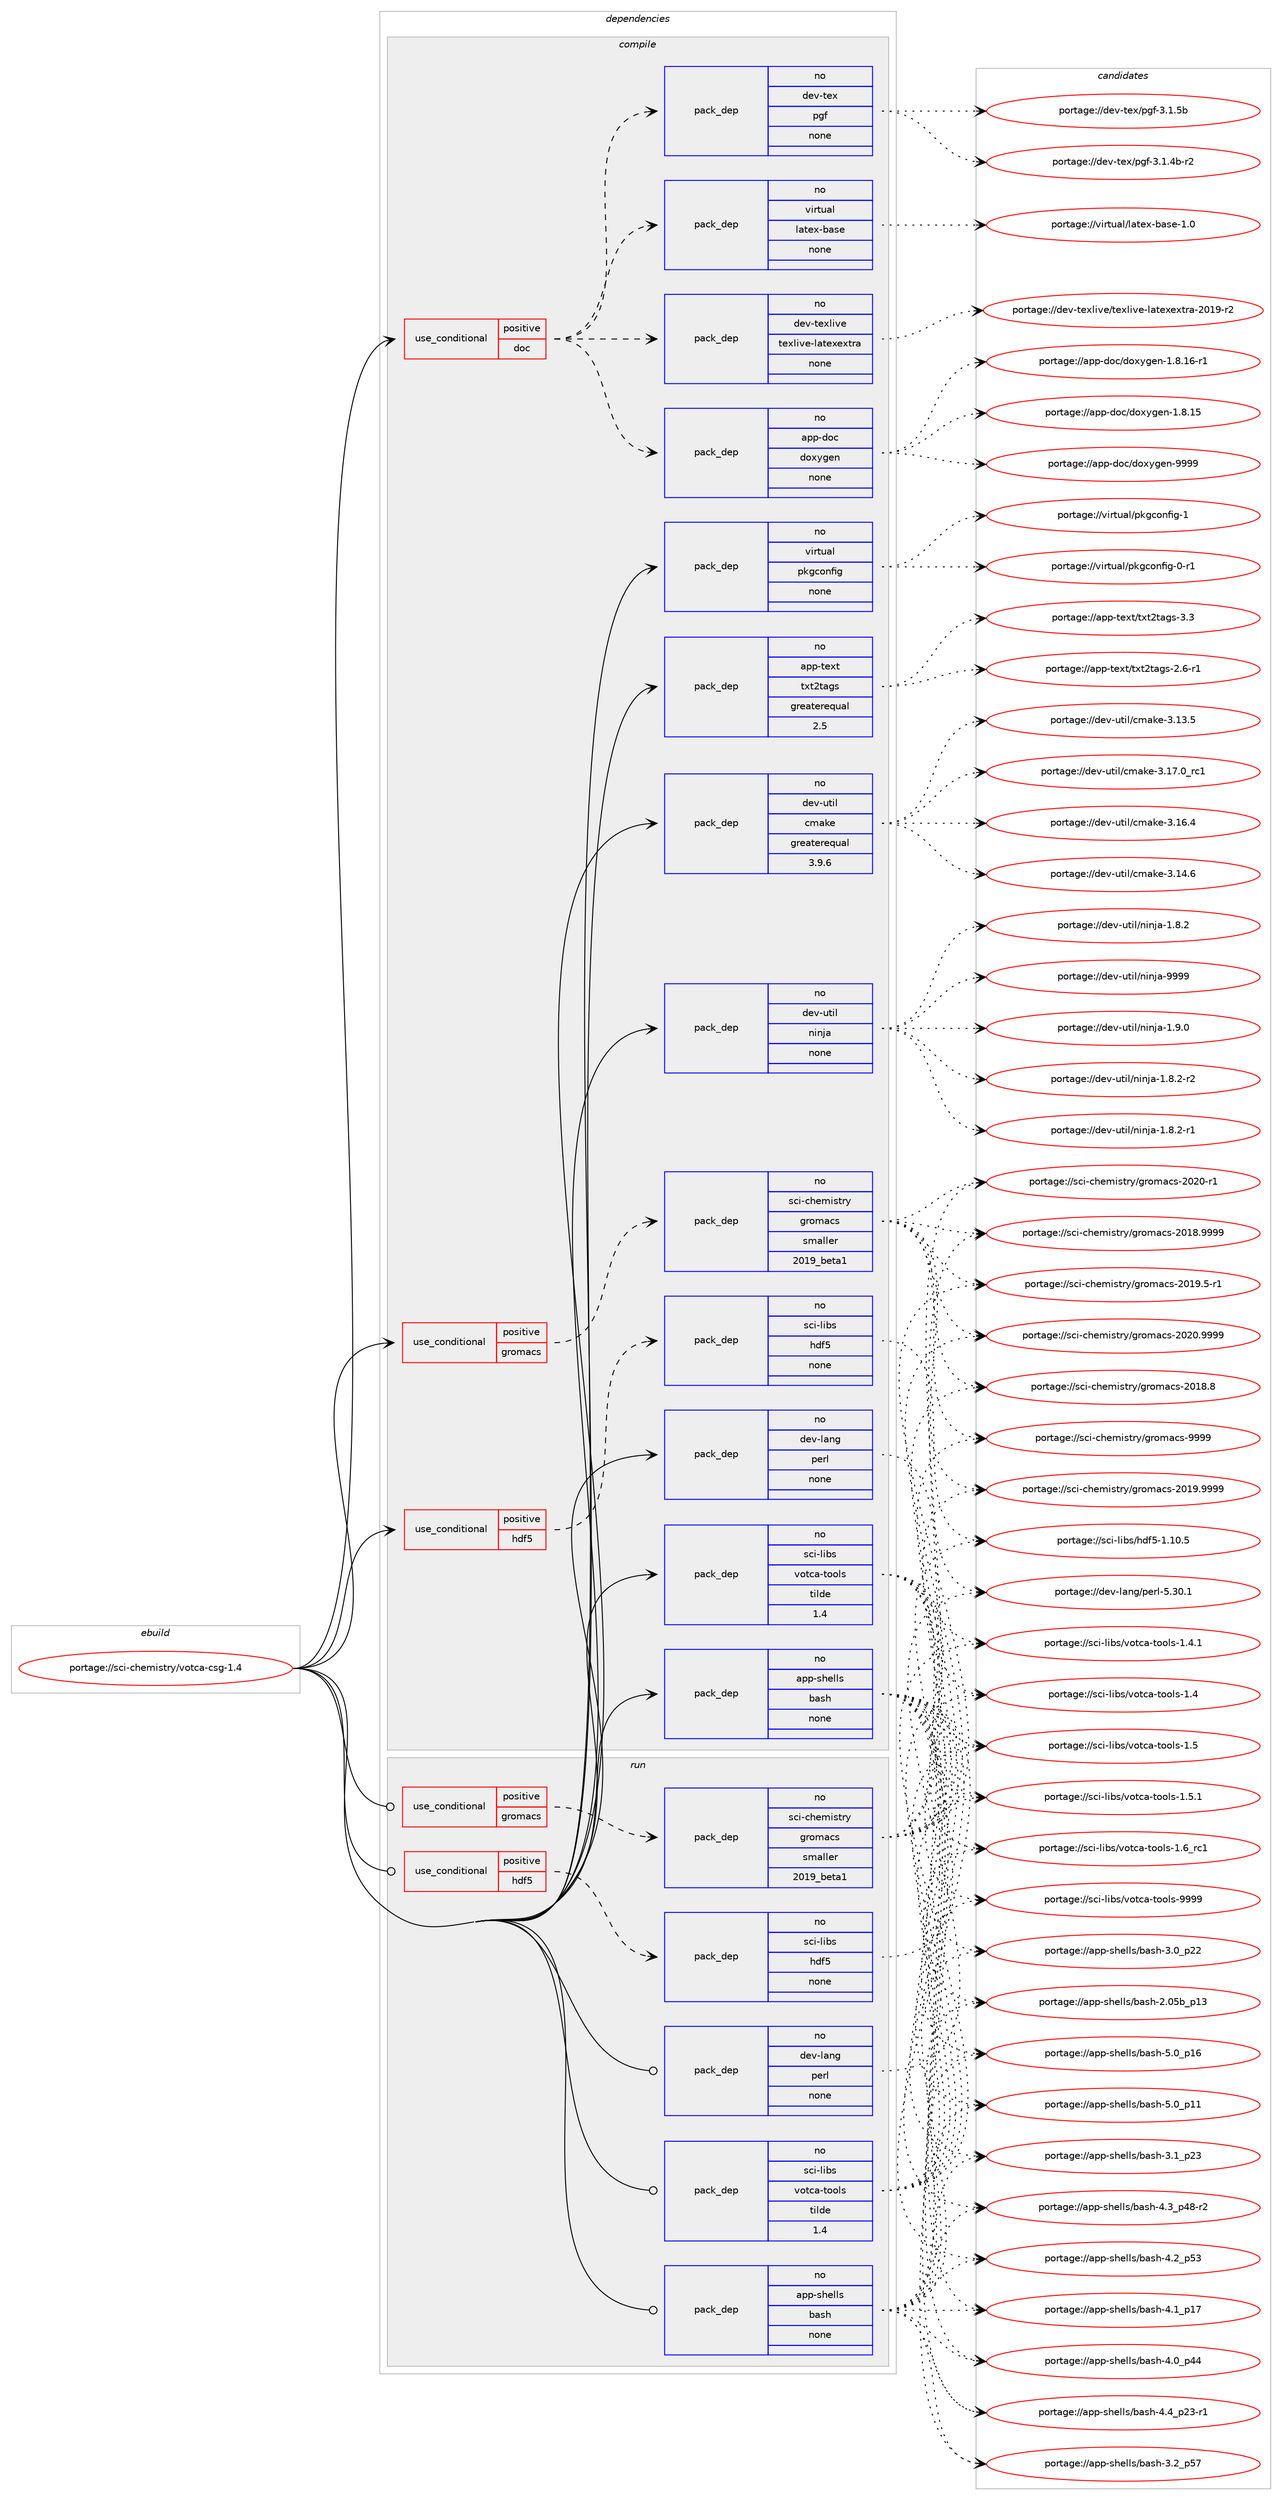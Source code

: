 digraph prolog {

# *************
# Graph options
# *************

newrank=true;
concentrate=true;
compound=true;
graph [rankdir=LR,fontname=Helvetica,fontsize=10,ranksep=1.5];#, ranksep=2.5, nodesep=0.2];
edge  [arrowhead=vee];
node  [fontname=Helvetica,fontsize=10];

# **********
# The ebuild
# **********

subgraph cluster_leftcol {
color=gray;
rank=same;
label=<<i>ebuild</i>>;
id [label="portage://sci-chemistry/votca-csg-1.4", color=red, width=4, href="../sci-chemistry/votca-csg-1.4.svg"];
}

# ****************
# The dependencies
# ****************

subgraph cluster_midcol {
color=gray;
label=<<i>dependencies</i>>;
subgraph cluster_compile {
fillcolor="#eeeeee";
style=filled;
label=<<i>compile</i>>;
subgraph cond20219 {
dependency99586 [label=<<TABLE BORDER="0" CELLBORDER="1" CELLSPACING="0" CELLPADDING="4"><TR><TD ROWSPAN="3" CELLPADDING="10">use_conditional</TD></TR><TR><TD>positive</TD></TR><TR><TD>doc</TD></TR></TABLE>>, shape=none, color=red];
subgraph pack77706 {
dependency99587 [label=<<TABLE BORDER="0" CELLBORDER="1" CELLSPACING="0" CELLPADDING="4" WIDTH="220"><TR><TD ROWSPAN="6" CELLPADDING="30">pack_dep</TD></TR><TR><TD WIDTH="110">no</TD></TR><TR><TD>app-doc</TD></TR><TR><TD>doxygen</TD></TR><TR><TD>none</TD></TR><TR><TD></TD></TR></TABLE>>, shape=none, color=blue];
}
dependency99586:e -> dependency99587:w [weight=20,style="dashed",arrowhead="vee"];
subgraph pack77707 {
dependency99588 [label=<<TABLE BORDER="0" CELLBORDER="1" CELLSPACING="0" CELLPADDING="4" WIDTH="220"><TR><TD ROWSPAN="6" CELLPADDING="30">pack_dep</TD></TR><TR><TD WIDTH="110">no</TD></TR><TR><TD>dev-texlive</TD></TR><TR><TD>texlive-latexextra</TD></TR><TR><TD>none</TD></TR><TR><TD></TD></TR></TABLE>>, shape=none, color=blue];
}
dependency99586:e -> dependency99588:w [weight=20,style="dashed",arrowhead="vee"];
subgraph pack77708 {
dependency99589 [label=<<TABLE BORDER="0" CELLBORDER="1" CELLSPACING="0" CELLPADDING="4" WIDTH="220"><TR><TD ROWSPAN="6" CELLPADDING="30">pack_dep</TD></TR><TR><TD WIDTH="110">no</TD></TR><TR><TD>virtual</TD></TR><TR><TD>latex-base</TD></TR><TR><TD>none</TD></TR><TR><TD></TD></TR></TABLE>>, shape=none, color=blue];
}
dependency99586:e -> dependency99589:w [weight=20,style="dashed",arrowhead="vee"];
subgraph pack77709 {
dependency99590 [label=<<TABLE BORDER="0" CELLBORDER="1" CELLSPACING="0" CELLPADDING="4" WIDTH="220"><TR><TD ROWSPAN="6" CELLPADDING="30">pack_dep</TD></TR><TR><TD WIDTH="110">no</TD></TR><TR><TD>dev-tex</TD></TR><TR><TD>pgf</TD></TR><TR><TD>none</TD></TR><TR><TD></TD></TR></TABLE>>, shape=none, color=blue];
}
dependency99586:e -> dependency99590:w [weight=20,style="dashed",arrowhead="vee"];
}
id:e -> dependency99586:w [weight=20,style="solid",arrowhead="vee"];
subgraph cond20220 {
dependency99591 [label=<<TABLE BORDER="0" CELLBORDER="1" CELLSPACING="0" CELLPADDING="4"><TR><TD ROWSPAN="3" CELLPADDING="10">use_conditional</TD></TR><TR><TD>positive</TD></TR><TR><TD>gromacs</TD></TR></TABLE>>, shape=none, color=red];
subgraph pack77710 {
dependency99592 [label=<<TABLE BORDER="0" CELLBORDER="1" CELLSPACING="0" CELLPADDING="4" WIDTH="220"><TR><TD ROWSPAN="6" CELLPADDING="30">pack_dep</TD></TR><TR><TD WIDTH="110">no</TD></TR><TR><TD>sci-chemistry</TD></TR><TR><TD>gromacs</TD></TR><TR><TD>smaller</TD></TR><TR><TD>2019_beta1</TD></TR></TABLE>>, shape=none, color=blue];
}
dependency99591:e -> dependency99592:w [weight=20,style="dashed",arrowhead="vee"];
}
id:e -> dependency99591:w [weight=20,style="solid",arrowhead="vee"];
subgraph cond20221 {
dependency99593 [label=<<TABLE BORDER="0" CELLBORDER="1" CELLSPACING="0" CELLPADDING="4"><TR><TD ROWSPAN="3" CELLPADDING="10">use_conditional</TD></TR><TR><TD>positive</TD></TR><TR><TD>hdf5</TD></TR></TABLE>>, shape=none, color=red];
subgraph pack77711 {
dependency99594 [label=<<TABLE BORDER="0" CELLBORDER="1" CELLSPACING="0" CELLPADDING="4" WIDTH="220"><TR><TD ROWSPAN="6" CELLPADDING="30">pack_dep</TD></TR><TR><TD WIDTH="110">no</TD></TR><TR><TD>sci-libs</TD></TR><TR><TD>hdf5</TD></TR><TR><TD>none</TD></TR><TR><TD></TD></TR></TABLE>>, shape=none, color=blue];
}
dependency99593:e -> dependency99594:w [weight=20,style="dashed",arrowhead="vee"];
}
id:e -> dependency99593:w [weight=20,style="solid",arrowhead="vee"];
subgraph pack77712 {
dependency99595 [label=<<TABLE BORDER="0" CELLBORDER="1" CELLSPACING="0" CELLPADDING="4" WIDTH="220"><TR><TD ROWSPAN="6" CELLPADDING="30">pack_dep</TD></TR><TR><TD WIDTH="110">no</TD></TR><TR><TD>app-shells</TD></TR><TR><TD>bash</TD></TR><TR><TD>none</TD></TR><TR><TD></TD></TR></TABLE>>, shape=none, color=blue];
}
id:e -> dependency99595:w [weight=20,style="solid",arrowhead="vee"];
subgraph pack77713 {
dependency99596 [label=<<TABLE BORDER="0" CELLBORDER="1" CELLSPACING="0" CELLPADDING="4" WIDTH="220"><TR><TD ROWSPAN="6" CELLPADDING="30">pack_dep</TD></TR><TR><TD WIDTH="110">no</TD></TR><TR><TD>app-text</TD></TR><TR><TD>txt2tags</TD></TR><TR><TD>greaterequal</TD></TR><TR><TD>2.5</TD></TR></TABLE>>, shape=none, color=blue];
}
id:e -> dependency99596:w [weight=20,style="solid",arrowhead="vee"];
subgraph pack77714 {
dependency99597 [label=<<TABLE BORDER="0" CELLBORDER="1" CELLSPACING="0" CELLPADDING="4" WIDTH="220"><TR><TD ROWSPAN="6" CELLPADDING="30">pack_dep</TD></TR><TR><TD WIDTH="110">no</TD></TR><TR><TD>dev-lang</TD></TR><TR><TD>perl</TD></TR><TR><TD>none</TD></TR><TR><TD></TD></TR></TABLE>>, shape=none, color=blue];
}
id:e -> dependency99597:w [weight=20,style="solid",arrowhead="vee"];
subgraph pack77715 {
dependency99598 [label=<<TABLE BORDER="0" CELLBORDER="1" CELLSPACING="0" CELLPADDING="4" WIDTH="220"><TR><TD ROWSPAN="6" CELLPADDING="30">pack_dep</TD></TR><TR><TD WIDTH="110">no</TD></TR><TR><TD>dev-util</TD></TR><TR><TD>cmake</TD></TR><TR><TD>greaterequal</TD></TR><TR><TD>3.9.6</TD></TR></TABLE>>, shape=none, color=blue];
}
id:e -> dependency99598:w [weight=20,style="solid",arrowhead="vee"];
subgraph pack77716 {
dependency99599 [label=<<TABLE BORDER="0" CELLBORDER="1" CELLSPACING="0" CELLPADDING="4" WIDTH="220"><TR><TD ROWSPAN="6" CELLPADDING="30">pack_dep</TD></TR><TR><TD WIDTH="110">no</TD></TR><TR><TD>dev-util</TD></TR><TR><TD>ninja</TD></TR><TR><TD>none</TD></TR><TR><TD></TD></TR></TABLE>>, shape=none, color=blue];
}
id:e -> dependency99599:w [weight=20,style="solid",arrowhead="vee"];
subgraph pack77717 {
dependency99600 [label=<<TABLE BORDER="0" CELLBORDER="1" CELLSPACING="0" CELLPADDING="4" WIDTH="220"><TR><TD ROWSPAN="6" CELLPADDING="30">pack_dep</TD></TR><TR><TD WIDTH="110">no</TD></TR><TR><TD>sci-libs</TD></TR><TR><TD>votca-tools</TD></TR><TR><TD>tilde</TD></TR><TR><TD>1.4</TD></TR></TABLE>>, shape=none, color=blue];
}
id:e -> dependency99600:w [weight=20,style="solid",arrowhead="vee"];
subgraph pack77718 {
dependency99601 [label=<<TABLE BORDER="0" CELLBORDER="1" CELLSPACING="0" CELLPADDING="4" WIDTH="220"><TR><TD ROWSPAN="6" CELLPADDING="30">pack_dep</TD></TR><TR><TD WIDTH="110">no</TD></TR><TR><TD>virtual</TD></TR><TR><TD>pkgconfig</TD></TR><TR><TD>none</TD></TR><TR><TD></TD></TR></TABLE>>, shape=none, color=blue];
}
id:e -> dependency99601:w [weight=20,style="solid",arrowhead="vee"];
}
subgraph cluster_compileandrun {
fillcolor="#eeeeee";
style=filled;
label=<<i>compile and run</i>>;
}
subgraph cluster_run {
fillcolor="#eeeeee";
style=filled;
label=<<i>run</i>>;
subgraph cond20222 {
dependency99602 [label=<<TABLE BORDER="0" CELLBORDER="1" CELLSPACING="0" CELLPADDING="4"><TR><TD ROWSPAN="3" CELLPADDING="10">use_conditional</TD></TR><TR><TD>positive</TD></TR><TR><TD>gromacs</TD></TR></TABLE>>, shape=none, color=red];
subgraph pack77719 {
dependency99603 [label=<<TABLE BORDER="0" CELLBORDER="1" CELLSPACING="0" CELLPADDING="4" WIDTH="220"><TR><TD ROWSPAN="6" CELLPADDING="30">pack_dep</TD></TR><TR><TD WIDTH="110">no</TD></TR><TR><TD>sci-chemistry</TD></TR><TR><TD>gromacs</TD></TR><TR><TD>smaller</TD></TR><TR><TD>2019_beta1</TD></TR></TABLE>>, shape=none, color=blue];
}
dependency99602:e -> dependency99603:w [weight=20,style="dashed",arrowhead="vee"];
}
id:e -> dependency99602:w [weight=20,style="solid",arrowhead="odot"];
subgraph cond20223 {
dependency99604 [label=<<TABLE BORDER="0" CELLBORDER="1" CELLSPACING="0" CELLPADDING="4"><TR><TD ROWSPAN="3" CELLPADDING="10">use_conditional</TD></TR><TR><TD>positive</TD></TR><TR><TD>hdf5</TD></TR></TABLE>>, shape=none, color=red];
subgraph pack77720 {
dependency99605 [label=<<TABLE BORDER="0" CELLBORDER="1" CELLSPACING="0" CELLPADDING="4" WIDTH="220"><TR><TD ROWSPAN="6" CELLPADDING="30">pack_dep</TD></TR><TR><TD WIDTH="110">no</TD></TR><TR><TD>sci-libs</TD></TR><TR><TD>hdf5</TD></TR><TR><TD>none</TD></TR><TR><TD></TD></TR></TABLE>>, shape=none, color=blue];
}
dependency99604:e -> dependency99605:w [weight=20,style="dashed",arrowhead="vee"];
}
id:e -> dependency99604:w [weight=20,style="solid",arrowhead="odot"];
subgraph pack77721 {
dependency99606 [label=<<TABLE BORDER="0" CELLBORDER="1" CELLSPACING="0" CELLPADDING="4" WIDTH="220"><TR><TD ROWSPAN="6" CELLPADDING="30">pack_dep</TD></TR><TR><TD WIDTH="110">no</TD></TR><TR><TD>app-shells</TD></TR><TR><TD>bash</TD></TR><TR><TD>none</TD></TR><TR><TD></TD></TR></TABLE>>, shape=none, color=blue];
}
id:e -> dependency99606:w [weight=20,style="solid",arrowhead="odot"];
subgraph pack77722 {
dependency99607 [label=<<TABLE BORDER="0" CELLBORDER="1" CELLSPACING="0" CELLPADDING="4" WIDTH="220"><TR><TD ROWSPAN="6" CELLPADDING="30">pack_dep</TD></TR><TR><TD WIDTH="110">no</TD></TR><TR><TD>dev-lang</TD></TR><TR><TD>perl</TD></TR><TR><TD>none</TD></TR><TR><TD></TD></TR></TABLE>>, shape=none, color=blue];
}
id:e -> dependency99607:w [weight=20,style="solid",arrowhead="odot"];
subgraph pack77723 {
dependency99608 [label=<<TABLE BORDER="0" CELLBORDER="1" CELLSPACING="0" CELLPADDING="4" WIDTH="220"><TR><TD ROWSPAN="6" CELLPADDING="30">pack_dep</TD></TR><TR><TD WIDTH="110">no</TD></TR><TR><TD>sci-libs</TD></TR><TR><TD>votca-tools</TD></TR><TR><TD>tilde</TD></TR><TR><TD>1.4</TD></TR></TABLE>>, shape=none, color=blue];
}
id:e -> dependency99608:w [weight=20,style="solid",arrowhead="odot"];
}
}

# **************
# The candidates
# **************

subgraph cluster_choices {
rank=same;
color=gray;
label=<<i>candidates</i>>;

subgraph choice77706 {
color=black;
nodesep=1;
choice971121124510011199471001111201211031011104557575757 [label="portage://app-doc/doxygen-9999", color=red, width=4,href="../app-doc/doxygen-9999.svg"];
choice97112112451001119947100111120121103101110454946564649544511449 [label="portage://app-doc/doxygen-1.8.16-r1", color=red, width=4,href="../app-doc/doxygen-1.8.16-r1.svg"];
choice9711211245100111994710011112012110310111045494656464953 [label="portage://app-doc/doxygen-1.8.15", color=red, width=4,href="../app-doc/doxygen-1.8.15.svg"];
dependency99587:e -> choice971121124510011199471001111201211031011104557575757:w [style=dotted,weight="100"];
dependency99587:e -> choice97112112451001119947100111120121103101110454946564649544511449:w [style=dotted,weight="100"];
dependency99587:e -> choice9711211245100111994710011112012110310111045494656464953:w [style=dotted,weight="100"];
}
subgraph choice77707 {
color=black;
nodesep=1;
choice100101118451161011201081051181014711610112010810511810145108971161011201011201161149745504849574511450 [label="portage://dev-texlive/texlive-latexextra-2019-r2", color=red, width=4,href="../dev-texlive/texlive-latexextra-2019-r2.svg"];
dependency99588:e -> choice100101118451161011201081051181014711610112010810511810145108971161011201011201161149745504849574511450:w [style=dotted,weight="100"];
}
subgraph choice77708 {
color=black;
nodesep=1;
choice11810511411611797108471089711610112045989711510145494648 [label="portage://virtual/latex-base-1.0", color=red, width=4,href="../virtual/latex-base-1.0.svg"];
dependency99589:e -> choice11810511411611797108471089711610112045989711510145494648:w [style=dotted,weight="100"];
}
subgraph choice77709 {
color=black;
nodesep=1;
choice100101118451161011204711210310245514649465398 [label="portage://dev-tex/pgf-3.1.5b", color=red, width=4,href="../dev-tex/pgf-3.1.5b.svg"];
choice1001011184511610112047112103102455146494652984511450 [label="portage://dev-tex/pgf-3.1.4b-r2", color=red, width=4,href="../dev-tex/pgf-3.1.4b-r2.svg"];
dependency99590:e -> choice100101118451161011204711210310245514649465398:w [style=dotted,weight="100"];
dependency99590:e -> choice1001011184511610112047112103102455146494652984511450:w [style=dotted,weight="100"];
}
subgraph choice77710 {
color=black;
nodesep=1;
choice1159910545991041011091051151161141214710311411110997991154557575757 [label="portage://sci-chemistry/gromacs-9999", color=red, width=4,href="../sci-chemistry/gromacs-9999.svg"];
choice11599105459910410110910511511611412147103114111109979911545504850484657575757 [label="portage://sci-chemistry/gromacs-2020.9999", color=red, width=4,href="../sci-chemistry/gromacs-2020.9999.svg"];
choice11599105459910410110910511511611412147103114111109979911545504850484511449 [label="portage://sci-chemistry/gromacs-2020-r1", color=red, width=4,href="../sci-chemistry/gromacs-2020-r1.svg"];
choice11599105459910410110910511511611412147103114111109979911545504849574657575757 [label="portage://sci-chemistry/gromacs-2019.9999", color=red, width=4,href="../sci-chemistry/gromacs-2019.9999.svg"];
choice115991054599104101109105115116114121471031141111099799115455048495746534511449 [label="portage://sci-chemistry/gromacs-2019.5-r1", color=red, width=4,href="../sci-chemistry/gromacs-2019.5-r1.svg"];
choice11599105459910410110910511511611412147103114111109979911545504849564657575757 [label="portage://sci-chemistry/gromacs-2018.9999", color=red, width=4,href="../sci-chemistry/gromacs-2018.9999.svg"];
choice11599105459910410110910511511611412147103114111109979911545504849564656 [label="portage://sci-chemistry/gromacs-2018.8", color=red, width=4,href="../sci-chemistry/gromacs-2018.8.svg"];
dependency99592:e -> choice1159910545991041011091051151161141214710311411110997991154557575757:w [style=dotted,weight="100"];
dependency99592:e -> choice11599105459910410110910511511611412147103114111109979911545504850484657575757:w [style=dotted,weight="100"];
dependency99592:e -> choice11599105459910410110910511511611412147103114111109979911545504850484511449:w [style=dotted,weight="100"];
dependency99592:e -> choice11599105459910410110910511511611412147103114111109979911545504849574657575757:w [style=dotted,weight="100"];
dependency99592:e -> choice115991054599104101109105115116114121471031141111099799115455048495746534511449:w [style=dotted,weight="100"];
dependency99592:e -> choice11599105459910410110910511511611412147103114111109979911545504849564657575757:w [style=dotted,weight="100"];
dependency99592:e -> choice11599105459910410110910511511611412147103114111109979911545504849564656:w [style=dotted,weight="100"];
}
subgraph choice77711 {
color=black;
nodesep=1;
choice115991054510810598115471041001025345494649484653 [label="portage://sci-libs/hdf5-1.10.5", color=red, width=4,href="../sci-libs/hdf5-1.10.5.svg"];
dependency99594:e -> choice115991054510810598115471041001025345494649484653:w [style=dotted,weight="100"];
}
subgraph choice77712 {
color=black;
nodesep=1;
choice971121124511510410110810811547989711510445534648951124954 [label="portage://app-shells/bash-5.0_p16", color=red, width=4,href="../app-shells/bash-5.0_p16.svg"];
choice971121124511510410110810811547989711510445534648951124949 [label="portage://app-shells/bash-5.0_p11", color=red, width=4,href="../app-shells/bash-5.0_p11.svg"];
choice9711211245115104101108108115479897115104455246529511250514511449 [label="portage://app-shells/bash-4.4_p23-r1", color=red, width=4,href="../app-shells/bash-4.4_p23-r1.svg"];
choice9711211245115104101108108115479897115104455246519511252564511450 [label="portage://app-shells/bash-4.3_p48-r2", color=red, width=4,href="../app-shells/bash-4.3_p48-r2.svg"];
choice971121124511510410110810811547989711510445524650951125351 [label="portage://app-shells/bash-4.2_p53", color=red, width=4,href="../app-shells/bash-4.2_p53.svg"];
choice971121124511510410110810811547989711510445524649951124955 [label="portage://app-shells/bash-4.1_p17", color=red, width=4,href="../app-shells/bash-4.1_p17.svg"];
choice971121124511510410110810811547989711510445524648951125252 [label="portage://app-shells/bash-4.0_p44", color=red, width=4,href="../app-shells/bash-4.0_p44.svg"];
choice971121124511510410110810811547989711510445514650951125355 [label="portage://app-shells/bash-3.2_p57", color=red, width=4,href="../app-shells/bash-3.2_p57.svg"];
choice971121124511510410110810811547989711510445514649951125051 [label="portage://app-shells/bash-3.1_p23", color=red, width=4,href="../app-shells/bash-3.1_p23.svg"];
choice971121124511510410110810811547989711510445514648951125050 [label="portage://app-shells/bash-3.0_p22", color=red, width=4,href="../app-shells/bash-3.0_p22.svg"];
choice9711211245115104101108108115479897115104455046485398951124951 [label="portage://app-shells/bash-2.05b_p13", color=red, width=4,href="../app-shells/bash-2.05b_p13.svg"];
dependency99595:e -> choice971121124511510410110810811547989711510445534648951124954:w [style=dotted,weight="100"];
dependency99595:e -> choice971121124511510410110810811547989711510445534648951124949:w [style=dotted,weight="100"];
dependency99595:e -> choice9711211245115104101108108115479897115104455246529511250514511449:w [style=dotted,weight="100"];
dependency99595:e -> choice9711211245115104101108108115479897115104455246519511252564511450:w [style=dotted,weight="100"];
dependency99595:e -> choice971121124511510410110810811547989711510445524650951125351:w [style=dotted,weight="100"];
dependency99595:e -> choice971121124511510410110810811547989711510445524649951124955:w [style=dotted,weight="100"];
dependency99595:e -> choice971121124511510410110810811547989711510445524648951125252:w [style=dotted,weight="100"];
dependency99595:e -> choice971121124511510410110810811547989711510445514650951125355:w [style=dotted,weight="100"];
dependency99595:e -> choice971121124511510410110810811547989711510445514649951125051:w [style=dotted,weight="100"];
dependency99595:e -> choice971121124511510410110810811547989711510445514648951125050:w [style=dotted,weight="100"];
dependency99595:e -> choice9711211245115104101108108115479897115104455046485398951124951:w [style=dotted,weight="100"];
}
subgraph choice77713 {
color=black;
nodesep=1;
choice971121124511610112011647116120116501169710311545514651 [label="portage://app-text/txt2tags-3.3", color=red, width=4,href="../app-text/txt2tags-3.3.svg"];
choice9711211245116101120116471161201165011697103115455046544511449 [label="portage://app-text/txt2tags-2.6-r1", color=red, width=4,href="../app-text/txt2tags-2.6-r1.svg"];
dependency99596:e -> choice971121124511610112011647116120116501169710311545514651:w [style=dotted,weight="100"];
dependency99596:e -> choice9711211245116101120116471161201165011697103115455046544511449:w [style=dotted,weight="100"];
}
subgraph choice77714 {
color=black;
nodesep=1;
choice10010111845108971101034711210111410845534651484649 [label="portage://dev-lang/perl-5.30.1", color=red, width=4,href="../dev-lang/perl-5.30.1.svg"];
dependency99597:e -> choice10010111845108971101034711210111410845534651484649:w [style=dotted,weight="100"];
}
subgraph choice77715 {
color=black;
nodesep=1;
choice1001011184511711610510847991099710710145514649554648951149949 [label="portage://dev-util/cmake-3.17.0_rc1", color=red, width=4,href="../dev-util/cmake-3.17.0_rc1.svg"];
choice1001011184511711610510847991099710710145514649544652 [label="portage://dev-util/cmake-3.16.4", color=red, width=4,href="../dev-util/cmake-3.16.4.svg"];
choice1001011184511711610510847991099710710145514649524654 [label="portage://dev-util/cmake-3.14.6", color=red, width=4,href="../dev-util/cmake-3.14.6.svg"];
choice1001011184511711610510847991099710710145514649514653 [label="portage://dev-util/cmake-3.13.5", color=red, width=4,href="../dev-util/cmake-3.13.5.svg"];
dependency99598:e -> choice1001011184511711610510847991099710710145514649554648951149949:w [style=dotted,weight="100"];
dependency99598:e -> choice1001011184511711610510847991099710710145514649544652:w [style=dotted,weight="100"];
dependency99598:e -> choice1001011184511711610510847991099710710145514649524654:w [style=dotted,weight="100"];
dependency99598:e -> choice1001011184511711610510847991099710710145514649514653:w [style=dotted,weight="100"];
}
subgraph choice77716 {
color=black;
nodesep=1;
choice1001011184511711610510847110105110106974557575757 [label="portage://dev-util/ninja-9999", color=red, width=4,href="../dev-util/ninja-9999.svg"];
choice100101118451171161051084711010511010697454946574648 [label="portage://dev-util/ninja-1.9.0", color=red, width=4,href="../dev-util/ninja-1.9.0.svg"];
choice1001011184511711610510847110105110106974549465646504511450 [label="portage://dev-util/ninja-1.8.2-r2", color=red, width=4,href="../dev-util/ninja-1.8.2-r2.svg"];
choice1001011184511711610510847110105110106974549465646504511449 [label="portage://dev-util/ninja-1.8.2-r1", color=red, width=4,href="../dev-util/ninja-1.8.2-r1.svg"];
choice100101118451171161051084711010511010697454946564650 [label="portage://dev-util/ninja-1.8.2", color=red, width=4,href="../dev-util/ninja-1.8.2.svg"];
dependency99599:e -> choice1001011184511711610510847110105110106974557575757:w [style=dotted,weight="100"];
dependency99599:e -> choice100101118451171161051084711010511010697454946574648:w [style=dotted,weight="100"];
dependency99599:e -> choice1001011184511711610510847110105110106974549465646504511450:w [style=dotted,weight="100"];
dependency99599:e -> choice1001011184511711610510847110105110106974549465646504511449:w [style=dotted,weight="100"];
dependency99599:e -> choice100101118451171161051084711010511010697454946564650:w [style=dotted,weight="100"];
}
subgraph choice77717 {
color=black;
nodesep=1;
choice115991054510810598115471181111169997451161111111081154557575757 [label="portage://sci-libs/votca-tools-9999", color=red, width=4,href="../sci-libs/votca-tools-9999.svg"];
choice1159910545108105981154711811111699974511611111110811545494654951149949 [label="portage://sci-libs/votca-tools-1.6_rc1", color=red, width=4,href="../sci-libs/votca-tools-1.6_rc1.svg"];
choice11599105451081059811547118111116999745116111111108115454946534649 [label="portage://sci-libs/votca-tools-1.5.1", color=red, width=4,href="../sci-libs/votca-tools-1.5.1.svg"];
choice1159910545108105981154711811111699974511611111110811545494653 [label="portage://sci-libs/votca-tools-1.5", color=red, width=4,href="../sci-libs/votca-tools-1.5.svg"];
choice11599105451081059811547118111116999745116111111108115454946524649 [label="portage://sci-libs/votca-tools-1.4.1", color=red, width=4,href="../sci-libs/votca-tools-1.4.1.svg"];
choice1159910545108105981154711811111699974511611111110811545494652 [label="portage://sci-libs/votca-tools-1.4", color=red, width=4,href="../sci-libs/votca-tools-1.4.svg"];
dependency99600:e -> choice115991054510810598115471181111169997451161111111081154557575757:w [style=dotted,weight="100"];
dependency99600:e -> choice1159910545108105981154711811111699974511611111110811545494654951149949:w [style=dotted,weight="100"];
dependency99600:e -> choice11599105451081059811547118111116999745116111111108115454946534649:w [style=dotted,weight="100"];
dependency99600:e -> choice1159910545108105981154711811111699974511611111110811545494653:w [style=dotted,weight="100"];
dependency99600:e -> choice11599105451081059811547118111116999745116111111108115454946524649:w [style=dotted,weight="100"];
dependency99600:e -> choice1159910545108105981154711811111699974511611111110811545494652:w [style=dotted,weight="100"];
}
subgraph choice77718 {
color=black;
nodesep=1;
choice1181051141161179710847112107103991111101021051034549 [label="portage://virtual/pkgconfig-1", color=red, width=4,href="../virtual/pkgconfig-1.svg"];
choice11810511411611797108471121071039911111010210510345484511449 [label="portage://virtual/pkgconfig-0-r1", color=red, width=4,href="../virtual/pkgconfig-0-r1.svg"];
dependency99601:e -> choice1181051141161179710847112107103991111101021051034549:w [style=dotted,weight="100"];
dependency99601:e -> choice11810511411611797108471121071039911111010210510345484511449:w [style=dotted,weight="100"];
}
subgraph choice77719 {
color=black;
nodesep=1;
choice1159910545991041011091051151161141214710311411110997991154557575757 [label="portage://sci-chemistry/gromacs-9999", color=red, width=4,href="../sci-chemistry/gromacs-9999.svg"];
choice11599105459910410110910511511611412147103114111109979911545504850484657575757 [label="portage://sci-chemistry/gromacs-2020.9999", color=red, width=4,href="../sci-chemistry/gromacs-2020.9999.svg"];
choice11599105459910410110910511511611412147103114111109979911545504850484511449 [label="portage://sci-chemistry/gromacs-2020-r1", color=red, width=4,href="../sci-chemistry/gromacs-2020-r1.svg"];
choice11599105459910410110910511511611412147103114111109979911545504849574657575757 [label="portage://sci-chemistry/gromacs-2019.9999", color=red, width=4,href="../sci-chemistry/gromacs-2019.9999.svg"];
choice115991054599104101109105115116114121471031141111099799115455048495746534511449 [label="portage://sci-chemistry/gromacs-2019.5-r1", color=red, width=4,href="../sci-chemistry/gromacs-2019.5-r1.svg"];
choice11599105459910410110910511511611412147103114111109979911545504849564657575757 [label="portage://sci-chemistry/gromacs-2018.9999", color=red, width=4,href="../sci-chemistry/gromacs-2018.9999.svg"];
choice11599105459910410110910511511611412147103114111109979911545504849564656 [label="portage://sci-chemistry/gromacs-2018.8", color=red, width=4,href="../sci-chemistry/gromacs-2018.8.svg"];
dependency99603:e -> choice1159910545991041011091051151161141214710311411110997991154557575757:w [style=dotted,weight="100"];
dependency99603:e -> choice11599105459910410110910511511611412147103114111109979911545504850484657575757:w [style=dotted,weight="100"];
dependency99603:e -> choice11599105459910410110910511511611412147103114111109979911545504850484511449:w [style=dotted,weight="100"];
dependency99603:e -> choice11599105459910410110910511511611412147103114111109979911545504849574657575757:w [style=dotted,weight="100"];
dependency99603:e -> choice115991054599104101109105115116114121471031141111099799115455048495746534511449:w [style=dotted,weight="100"];
dependency99603:e -> choice11599105459910410110910511511611412147103114111109979911545504849564657575757:w [style=dotted,weight="100"];
dependency99603:e -> choice11599105459910410110910511511611412147103114111109979911545504849564656:w [style=dotted,weight="100"];
}
subgraph choice77720 {
color=black;
nodesep=1;
choice115991054510810598115471041001025345494649484653 [label="portage://sci-libs/hdf5-1.10.5", color=red, width=4,href="../sci-libs/hdf5-1.10.5.svg"];
dependency99605:e -> choice115991054510810598115471041001025345494649484653:w [style=dotted,weight="100"];
}
subgraph choice77721 {
color=black;
nodesep=1;
choice971121124511510410110810811547989711510445534648951124954 [label="portage://app-shells/bash-5.0_p16", color=red, width=4,href="../app-shells/bash-5.0_p16.svg"];
choice971121124511510410110810811547989711510445534648951124949 [label="portage://app-shells/bash-5.0_p11", color=red, width=4,href="../app-shells/bash-5.0_p11.svg"];
choice9711211245115104101108108115479897115104455246529511250514511449 [label="portage://app-shells/bash-4.4_p23-r1", color=red, width=4,href="../app-shells/bash-4.4_p23-r1.svg"];
choice9711211245115104101108108115479897115104455246519511252564511450 [label="portage://app-shells/bash-4.3_p48-r2", color=red, width=4,href="../app-shells/bash-4.3_p48-r2.svg"];
choice971121124511510410110810811547989711510445524650951125351 [label="portage://app-shells/bash-4.2_p53", color=red, width=4,href="../app-shells/bash-4.2_p53.svg"];
choice971121124511510410110810811547989711510445524649951124955 [label="portage://app-shells/bash-4.1_p17", color=red, width=4,href="../app-shells/bash-4.1_p17.svg"];
choice971121124511510410110810811547989711510445524648951125252 [label="portage://app-shells/bash-4.0_p44", color=red, width=4,href="../app-shells/bash-4.0_p44.svg"];
choice971121124511510410110810811547989711510445514650951125355 [label="portage://app-shells/bash-3.2_p57", color=red, width=4,href="../app-shells/bash-3.2_p57.svg"];
choice971121124511510410110810811547989711510445514649951125051 [label="portage://app-shells/bash-3.1_p23", color=red, width=4,href="../app-shells/bash-3.1_p23.svg"];
choice971121124511510410110810811547989711510445514648951125050 [label="portage://app-shells/bash-3.0_p22", color=red, width=4,href="../app-shells/bash-3.0_p22.svg"];
choice9711211245115104101108108115479897115104455046485398951124951 [label="portage://app-shells/bash-2.05b_p13", color=red, width=4,href="../app-shells/bash-2.05b_p13.svg"];
dependency99606:e -> choice971121124511510410110810811547989711510445534648951124954:w [style=dotted,weight="100"];
dependency99606:e -> choice971121124511510410110810811547989711510445534648951124949:w [style=dotted,weight="100"];
dependency99606:e -> choice9711211245115104101108108115479897115104455246529511250514511449:w [style=dotted,weight="100"];
dependency99606:e -> choice9711211245115104101108108115479897115104455246519511252564511450:w [style=dotted,weight="100"];
dependency99606:e -> choice971121124511510410110810811547989711510445524650951125351:w [style=dotted,weight="100"];
dependency99606:e -> choice971121124511510410110810811547989711510445524649951124955:w [style=dotted,weight="100"];
dependency99606:e -> choice971121124511510410110810811547989711510445524648951125252:w [style=dotted,weight="100"];
dependency99606:e -> choice971121124511510410110810811547989711510445514650951125355:w [style=dotted,weight="100"];
dependency99606:e -> choice971121124511510410110810811547989711510445514649951125051:w [style=dotted,weight="100"];
dependency99606:e -> choice971121124511510410110810811547989711510445514648951125050:w [style=dotted,weight="100"];
dependency99606:e -> choice9711211245115104101108108115479897115104455046485398951124951:w [style=dotted,weight="100"];
}
subgraph choice77722 {
color=black;
nodesep=1;
choice10010111845108971101034711210111410845534651484649 [label="portage://dev-lang/perl-5.30.1", color=red, width=4,href="../dev-lang/perl-5.30.1.svg"];
dependency99607:e -> choice10010111845108971101034711210111410845534651484649:w [style=dotted,weight="100"];
}
subgraph choice77723 {
color=black;
nodesep=1;
choice115991054510810598115471181111169997451161111111081154557575757 [label="portage://sci-libs/votca-tools-9999", color=red, width=4,href="../sci-libs/votca-tools-9999.svg"];
choice1159910545108105981154711811111699974511611111110811545494654951149949 [label="portage://sci-libs/votca-tools-1.6_rc1", color=red, width=4,href="../sci-libs/votca-tools-1.6_rc1.svg"];
choice11599105451081059811547118111116999745116111111108115454946534649 [label="portage://sci-libs/votca-tools-1.5.1", color=red, width=4,href="../sci-libs/votca-tools-1.5.1.svg"];
choice1159910545108105981154711811111699974511611111110811545494653 [label="portage://sci-libs/votca-tools-1.5", color=red, width=4,href="../sci-libs/votca-tools-1.5.svg"];
choice11599105451081059811547118111116999745116111111108115454946524649 [label="portage://sci-libs/votca-tools-1.4.1", color=red, width=4,href="../sci-libs/votca-tools-1.4.1.svg"];
choice1159910545108105981154711811111699974511611111110811545494652 [label="portage://sci-libs/votca-tools-1.4", color=red, width=4,href="../sci-libs/votca-tools-1.4.svg"];
dependency99608:e -> choice115991054510810598115471181111169997451161111111081154557575757:w [style=dotted,weight="100"];
dependency99608:e -> choice1159910545108105981154711811111699974511611111110811545494654951149949:w [style=dotted,weight="100"];
dependency99608:e -> choice11599105451081059811547118111116999745116111111108115454946534649:w [style=dotted,weight="100"];
dependency99608:e -> choice1159910545108105981154711811111699974511611111110811545494653:w [style=dotted,weight="100"];
dependency99608:e -> choice11599105451081059811547118111116999745116111111108115454946524649:w [style=dotted,weight="100"];
dependency99608:e -> choice1159910545108105981154711811111699974511611111110811545494652:w [style=dotted,weight="100"];
}
}

}
